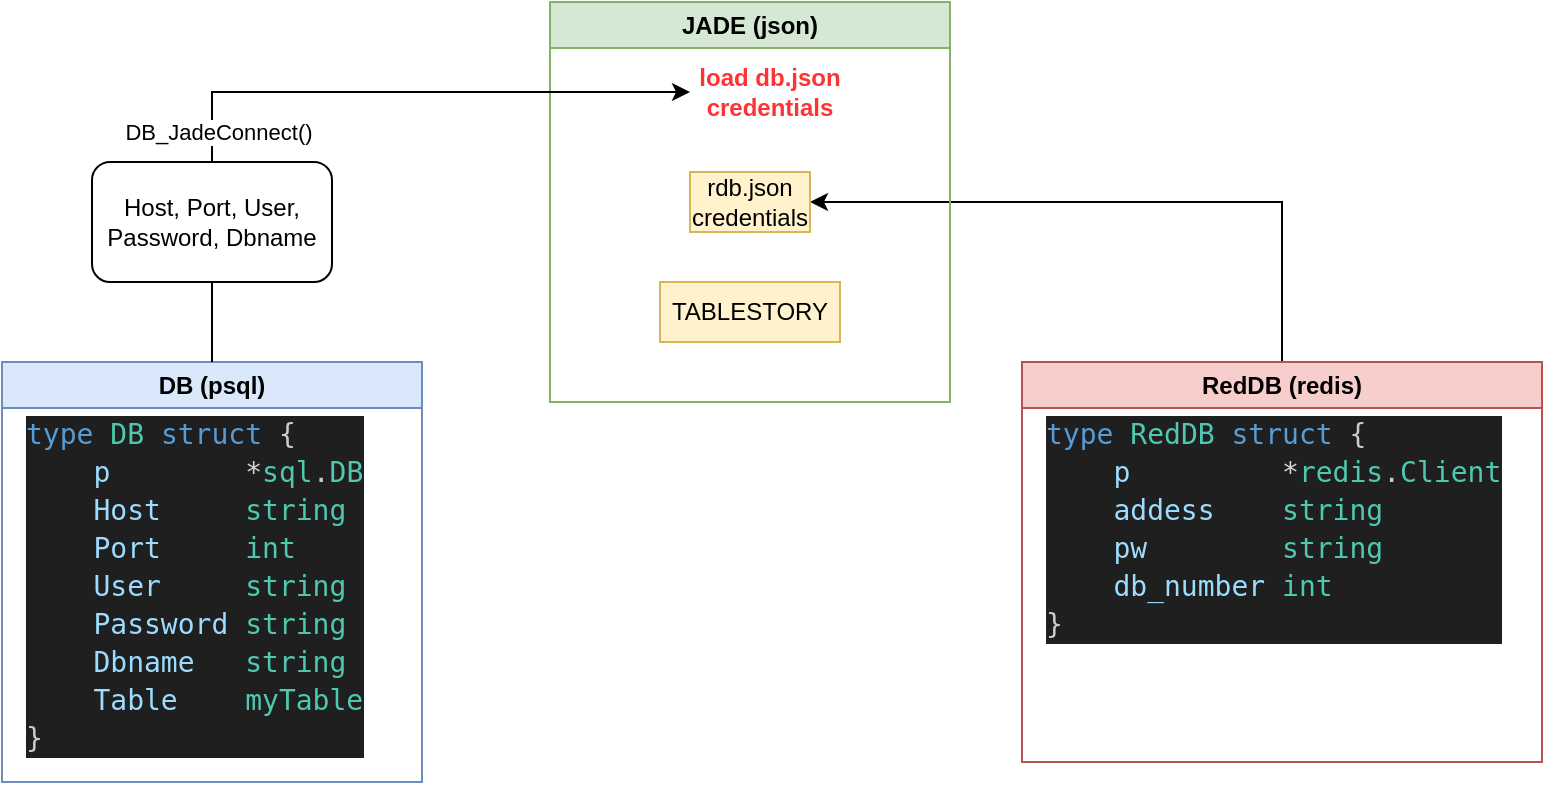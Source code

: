 <mxfile version="26.0.16">
  <diagram name="Page-1" id="s9OVfWRsLfnsmI88_OYR">
    <mxGraphModel dx="1114" dy="355" grid="1" gridSize="10" guides="1" tooltips="1" connect="1" arrows="1" fold="1" page="1" pageScale="1" pageWidth="827" pageHeight="1169" math="0" shadow="0">
      <root>
        <mxCell id="0" />
        <mxCell id="1" parent="0" />
        <mxCell id="QU12qqyrVzlJ5T-KhF4X-15" style="edgeStyle=orthogonalEdgeStyle;rounded=0;orthogonalLoop=1;jettySize=auto;html=1;exitX=0.5;exitY=0;exitDx=0;exitDy=0;entryX=1;entryY=0.5;entryDx=0;entryDy=0;" edge="1" parent="1" source="QU12qqyrVzlJ5T-KhF4X-2" target="QU12qqyrVzlJ5T-KhF4X-9">
          <mxGeometry relative="1" as="geometry" />
        </mxCell>
        <mxCell id="QU12qqyrVzlJ5T-KhF4X-2" value="RedDB (redis)" style="swimlane;whiteSpace=wrap;html=1;fillColor=#f8cecc;strokeColor=#b85450;" vertex="1" parent="1">
          <mxGeometry x="550" y="180" width="260" height="200" as="geometry" />
        </mxCell>
        <mxCell id="QU12qqyrVzlJ5T-KhF4X-14" value="&lt;div style=&quot;color: #cccccc;background-color: #1f1f1f;font-family: &#39;Droid Sans Mono&#39;, &#39;monospace&#39;, monospace;font-weight: normal;font-size: 14px;line-height: 19px;white-space: pre;&quot;&gt;&lt;div&gt;&lt;span style=&quot;color: #569cd6;&quot;&gt;type&lt;/span&gt;&lt;span style=&quot;color: #cccccc;&quot;&gt; &lt;/span&gt;&lt;span style=&quot;color: #4ec9b0;&quot;&gt;RedDB&lt;/span&gt;&lt;span style=&quot;color: #cccccc;&quot;&gt; &lt;/span&gt;&lt;span style=&quot;color: #569cd6;&quot;&gt;struct&lt;/span&gt;&lt;span style=&quot;color: #cccccc;&quot;&gt; {&lt;/span&gt;&lt;/div&gt;&lt;div&gt;&lt;span style=&quot;color: #cccccc;&quot;&gt;    &lt;/span&gt;&lt;span style=&quot;color: #9cdcfe;&quot;&gt;p&lt;/span&gt;&lt;span style=&quot;color: #cccccc;&quot;&gt;         &lt;/span&gt;&lt;span style=&quot;color: #d4d4d4;&quot;&gt;*&lt;/span&gt;&lt;span style=&quot;color: #4ec9b0;&quot;&gt;redis&lt;/span&gt;&lt;span style=&quot;color: #cccccc;&quot;&gt;.&lt;/span&gt;&lt;span style=&quot;color: #4ec9b0;&quot;&gt;Client&lt;/span&gt;&lt;/div&gt;&lt;div&gt;&lt;span style=&quot;color: #cccccc;&quot;&gt;    &lt;/span&gt;&lt;span style=&quot;color: #9cdcfe;&quot;&gt;addess&lt;/span&gt;&lt;span style=&quot;color: #cccccc;&quot;&gt;    &lt;/span&gt;&lt;span style=&quot;color: #4ec9b0;&quot;&gt;string&lt;/span&gt;&lt;/div&gt;&lt;div&gt;&lt;span style=&quot;color: #cccccc;&quot;&gt;    &lt;/span&gt;&lt;span style=&quot;color: #9cdcfe;&quot;&gt;pw&lt;/span&gt;&lt;span style=&quot;color: #cccccc;&quot;&gt;        &lt;/span&gt;&lt;span style=&quot;color: #4ec9b0;&quot;&gt;string&lt;/span&gt;&lt;/div&gt;&lt;div&gt;&lt;span style=&quot;color: #cccccc;&quot;&gt;    &lt;/span&gt;&lt;span style=&quot;color: #9cdcfe;&quot;&gt;db_number&lt;/span&gt;&lt;span style=&quot;color: #cccccc;&quot;&gt; &lt;/span&gt;&lt;span style=&quot;color: #4ec9b0;&quot;&gt;int&lt;/span&gt;&lt;/div&gt;&lt;div&gt;&lt;span style=&quot;color: #cccccc;&quot;&gt;}&lt;/span&gt;&lt;/div&gt;&lt;/div&gt;" style="text;whiteSpace=wrap;html=1;" vertex="1" parent="QU12qqyrVzlJ5T-KhF4X-2">
          <mxGeometry x="10" y="20" width="260" height="140" as="geometry" />
        </mxCell>
        <mxCell id="QU12qqyrVzlJ5T-KhF4X-3" value="DB (psql)" style="swimlane;whiteSpace=wrap;html=1;fillColor=#dae8fc;strokeColor=#6c8ebf;" vertex="1" parent="1">
          <mxGeometry x="40" y="180" width="210" height="210" as="geometry" />
        </mxCell>
        <mxCell id="QU12qqyrVzlJ5T-KhF4X-12" value="&lt;div style=&quot;color: #cccccc;background-color: #1f1f1f;font-family: &#39;Droid Sans Mono&#39;, &#39;monospace&#39;, monospace;font-weight: normal;font-size: 14px;line-height: 19px;white-space: pre;&quot;&gt;&lt;div&gt;&lt;span style=&quot;color: #569cd6;&quot;&gt;type&lt;/span&gt;&lt;span style=&quot;color: #cccccc;&quot;&gt; &lt;/span&gt;&lt;span style=&quot;color: #4ec9b0;&quot;&gt;DB&lt;/span&gt;&lt;span style=&quot;color: #cccccc;&quot;&gt; &lt;/span&gt;&lt;span style=&quot;color: #569cd6;&quot;&gt;struct&lt;/span&gt;&lt;span style=&quot;color: #cccccc;&quot;&gt; {&lt;/span&gt;&lt;/div&gt;&lt;div&gt;&lt;span style=&quot;color: #cccccc;&quot;&gt;    &lt;/span&gt;&lt;span style=&quot;color: #9cdcfe;&quot;&gt;p&lt;/span&gt;&lt;span style=&quot;color: #cccccc;&quot;&gt;        &lt;/span&gt;&lt;span style=&quot;color: #d4d4d4;&quot;&gt;*&lt;/span&gt;&lt;span style=&quot;color: #4ec9b0;&quot;&gt;sql&lt;/span&gt;&lt;span style=&quot;color: #cccccc;&quot;&gt;.&lt;/span&gt;&lt;span style=&quot;color: #4ec9b0;&quot;&gt;DB&lt;/span&gt;&lt;/div&gt;&lt;div&gt;&lt;span style=&quot;color: #cccccc;&quot;&gt;    &lt;/span&gt;&lt;span style=&quot;color: #9cdcfe;&quot;&gt;Host&lt;/span&gt;&lt;span style=&quot;color: #cccccc;&quot;&gt;     &lt;/span&gt;&lt;span style=&quot;color: #4ec9b0;&quot;&gt;string&lt;/span&gt;&lt;/div&gt;&lt;div&gt;&lt;span style=&quot;color: #cccccc;&quot;&gt;    &lt;/span&gt;&lt;span style=&quot;color: #9cdcfe;&quot;&gt;Port&lt;/span&gt;&lt;span style=&quot;color: #cccccc;&quot;&gt;     &lt;/span&gt;&lt;span style=&quot;color: #4ec9b0;&quot;&gt;int&lt;/span&gt;&lt;/div&gt;&lt;div&gt;&lt;span style=&quot;color: #cccccc;&quot;&gt;    &lt;/span&gt;&lt;span style=&quot;color: #9cdcfe;&quot;&gt;User&lt;/span&gt;&lt;span style=&quot;color: #cccccc;&quot;&gt;     &lt;/span&gt;&lt;span style=&quot;color: #4ec9b0;&quot;&gt;string&lt;/span&gt;&lt;/div&gt;&lt;div&gt;&lt;span style=&quot;color: #cccccc;&quot;&gt;    &lt;/span&gt;&lt;span style=&quot;color: #9cdcfe;&quot;&gt;Password&lt;/span&gt;&lt;span style=&quot;color: #cccccc;&quot;&gt; &lt;/span&gt;&lt;span style=&quot;color: #4ec9b0;&quot;&gt;string&lt;/span&gt;&lt;/div&gt;&lt;div&gt;&lt;span style=&quot;color: #cccccc;&quot;&gt;    &lt;/span&gt;&lt;span style=&quot;color: #9cdcfe;&quot;&gt;Dbname&lt;/span&gt;&lt;span style=&quot;color: #cccccc;&quot;&gt;   &lt;/span&gt;&lt;span style=&quot;color: #4ec9b0;&quot;&gt;string&lt;/span&gt;&lt;/div&gt;&lt;div&gt;&lt;span style=&quot;color: #cccccc;&quot;&gt;    &lt;/span&gt;&lt;span style=&quot;color: #9cdcfe;&quot;&gt;Table&lt;/span&gt;&lt;span style=&quot;color: #cccccc;&quot;&gt;    &lt;/span&gt;&lt;span style=&quot;color: #4ec9b0;&quot;&gt;myTable&lt;/span&gt;&lt;/div&gt;&lt;div&gt;&lt;span style=&quot;color: #cccccc;&quot;&gt;}&lt;/span&gt;&lt;/div&gt;&lt;/div&gt;" style="text;whiteSpace=wrap;html=1;" vertex="1" parent="QU12qqyrVzlJ5T-KhF4X-3">
          <mxGeometry x="10" y="20" width="200" height="190" as="geometry" />
        </mxCell>
        <mxCell id="QU12qqyrVzlJ5T-KhF4X-4" value="JADE (json)" style="swimlane;whiteSpace=wrap;html=1;fillColor=#d5e8d4;strokeColor=#82b366;" vertex="1" parent="1">
          <mxGeometry x="314" width="200" height="200" as="geometry" />
        </mxCell>
        <mxCell id="QU12qqyrVzlJ5T-KhF4X-5" value="&lt;font style=&quot;color: rgb(255, 51, 51);&quot;&gt;load db.json credentials&lt;/font&gt;" style="text;html=1;align=center;verticalAlign=middle;whiteSpace=wrap;rounded=0;fontStyle=1" vertex="1" parent="QU12qqyrVzlJ5T-KhF4X-4">
          <mxGeometry x="70" y="30" width="80" height="30" as="geometry" />
        </mxCell>
        <mxCell id="QU12qqyrVzlJ5T-KhF4X-9" value="rdb.json&lt;div&gt;credentials&lt;/div&gt;" style="text;html=1;align=center;verticalAlign=middle;whiteSpace=wrap;rounded=0;fillColor=#fff2cc;strokeColor=#d6b656;" vertex="1" parent="QU12qqyrVzlJ5T-KhF4X-4">
          <mxGeometry x="70" y="85" width="60" height="30" as="geometry" />
        </mxCell>
        <mxCell id="QU12qqyrVzlJ5T-KhF4X-10" value="TABLESTORY" style="text;html=1;align=center;verticalAlign=middle;whiteSpace=wrap;rounded=0;fillColor=#fff2cc;strokeColor=#d6b656;" vertex="1" parent="QU12qqyrVzlJ5T-KhF4X-4">
          <mxGeometry x="55" y="140" width="90" height="30" as="geometry" />
        </mxCell>
        <mxCell id="QU12qqyrVzlJ5T-KhF4X-6" style="edgeStyle=orthogonalEdgeStyle;rounded=0;orthogonalLoop=1;jettySize=auto;html=1;exitX=0.5;exitY=0;exitDx=0;exitDy=0;entryX=0;entryY=0.5;entryDx=0;entryDy=0;" edge="1" parent="1" source="QU12qqyrVzlJ5T-KhF4X-3" target="QU12qqyrVzlJ5T-KhF4X-5">
          <mxGeometry relative="1" as="geometry" />
        </mxCell>
        <mxCell id="QU12qqyrVzlJ5T-KhF4X-7" value="DB_JadeConnect()" style="edgeLabel;html=1;align=center;verticalAlign=middle;resizable=0;points=[];" vertex="1" connectable="0" parent="QU12qqyrVzlJ5T-KhF4X-6">
          <mxGeometry x="-0.383" y="-3" relative="1" as="geometry">
            <mxPoint as="offset" />
          </mxGeometry>
        </mxCell>
        <mxCell id="QU12qqyrVzlJ5T-KhF4X-13" value="Host, Port, User, Password, Dbname" style="rounded=1;whiteSpace=wrap;html=1;" vertex="1" parent="1">
          <mxGeometry x="85" y="80" width="120" height="60" as="geometry" />
        </mxCell>
      </root>
    </mxGraphModel>
  </diagram>
</mxfile>
